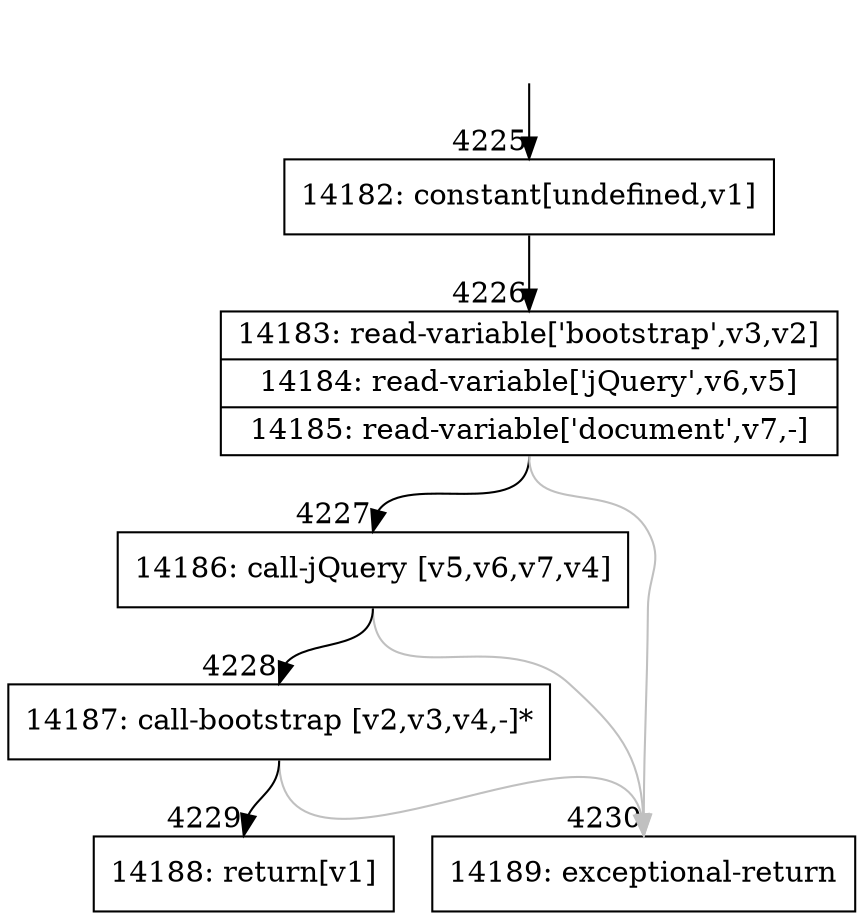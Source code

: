 digraph {
rankdir="TD"
BB_entry339[shape=none,label=""];
BB_entry339 -> BB4225 [tailport=s, headport=n, headlabel="    4225"]
BB4225 [shape=record label="{14182: constant[undefined,v1]}" ] 
BB4225 -> BB4226 [tailport=s, headport=n, headlabel="      4226"]
BB4226 [shape=record label="{14183: read-variable['bootstrap',v3,v2]|14184: read-variable['jQuery',v6,v5]|14185: read-variable['document',v7,-]}" ] 
BB4226 -> BB4227 [tailport=s, headport=n, headlabel="      4227"]
BB4226 -> BB4230 [tailport=s, headport=n, color=gray, headlabel="      4230"]
BB4227 [shape=record label="{14186: call-jQuery [v5,v6,v7,v4]}" ] 
BB4227 -> BB4228 [tailport=s, headport=n, headlabel="      4228"]
BB4227 -> BB4230 [tailport=s, headport=n, color=gray]
BB4228 [shape=record label="{14187: call-bootstrap [v2,v3,v4,-]*}" ] 
BB4228 -> BB4229 [tailport=s, headport=n, headlabel="      4229"]
BB4228 -> BB4230 [tailport=s, headport=n, color=gray]
BB4229 [shape=record label="{14188: return[v1]}" ] 
BB4230 [shape=record label="{14189: exceptional-return}" ] 
//#$~ 8066
}
